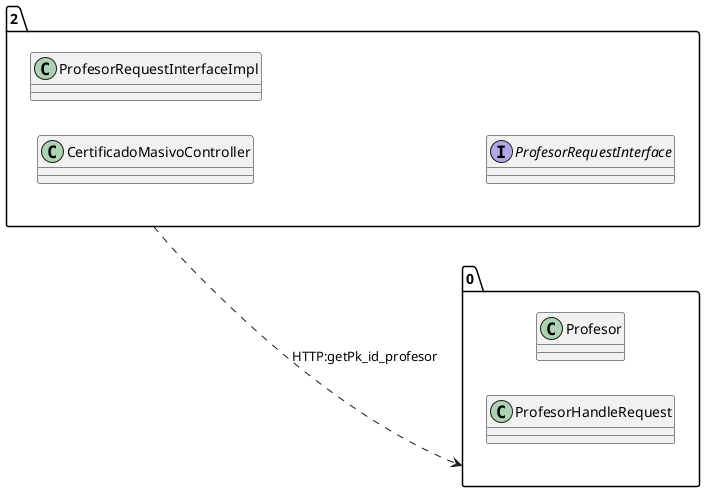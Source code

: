 @startuml 
allow_mixing
left to right direction
package "2"{
class CertificadoMasivoController
class ProfesorRequestInterfaceImpl
interface ProfesorRequestInterface

}
package "0"{
class Profesor
class ProfesorHandleRequest

}
"2" ..> "0":HTTP:getPk_id_profesor
@enduml